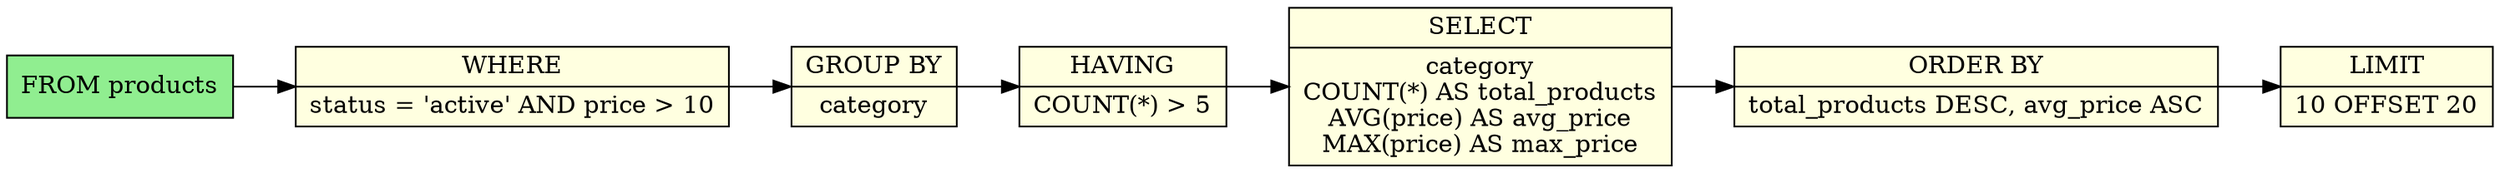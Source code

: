 digraph schema_flow {
  rankdir=LR;
  node [shape=record];

  // Source tables
  node_0 [label="FROM products", style=filled, fillcolor=lightgreen];

  // Operations
  node_1 [label="WHERE|status = 'active' AND price \> 10", style=filled, fillcolor=lightyellow];
  node_2 [label="GROUP BY|category", style=filled, fillcolor=lightyellow];
  node_3 [label="HAVING|COUNT(*) \> 5", style=filled, fillcolor=lightyellow];
  node_4 [label="SELECT|category\nCOUNT(*) AS total_products\nAVG(price) AS avg_price\nMAX(price) AS max_price", style=filled, fillcolor=lightyellow];
  node_5 [label="ORDER BY|total_products DESC, avg_price ASC", style=filled, fillcolor=lightyellow];
  node_6 [label="LIMIT|10 OFFSET 20", style=filled, fillcolor=lightyellow];

  // Data flow edges

  // JOIN operations with table info
  node_0 -> node_1;
  node_1 -> node_2;
  node_2 -> node_3;
  node_3 -> node_4;
  node_4 -> node_5;
  node_5 -> node_6;
}
